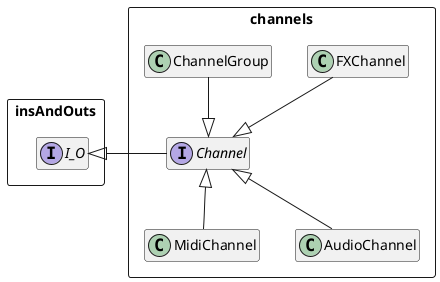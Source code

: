 @startuml

package insAndOuts <<Rectangle>>{
    hide members

    interface I_O {
    }
}

package channels <<Rectangle>>{
    hide members

    interface Channel {
    }

    class MidiChannel {
    }
    MidiChannel -up-|> Channel

    class AudioChannel {
    }
    AudioChannel -up-|> Channel

    class FXChannel {
    }
    FXChannel -down-|> Channel

    class ChannelGroup {
    }
    ChannelGroup -down-|> Channel
}

I_O <|-right- Channel

@enduml